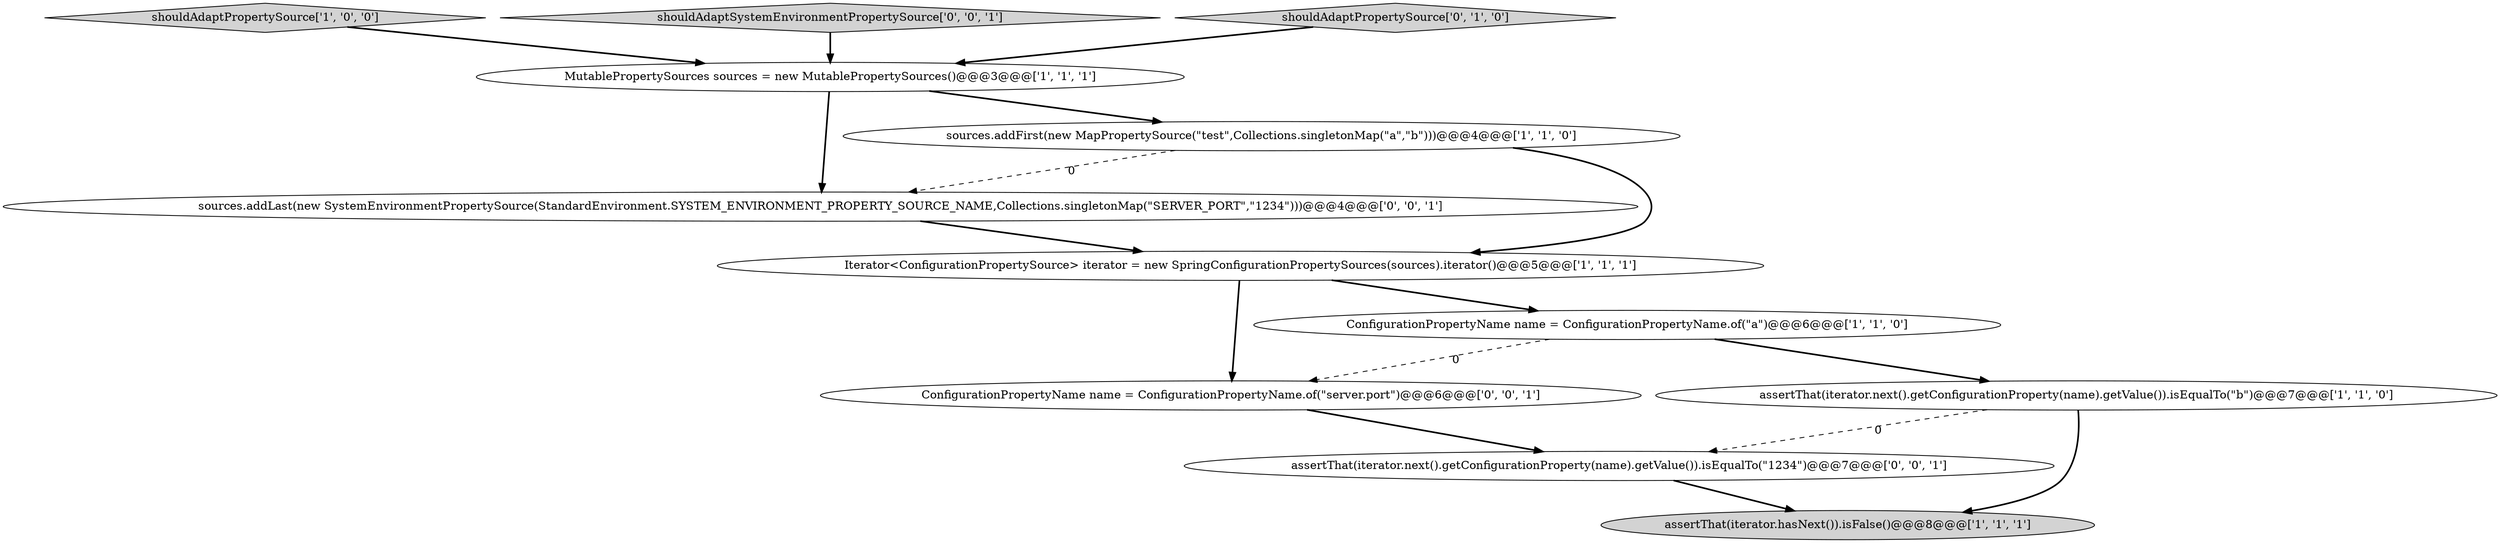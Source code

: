 digraph {
9 [style = filled, label = "sources.addLast(new SystemEnvironmentPropertySource(StandardEnvironment.SYSTEM_ENVIRONMENT_PROPERTY_SOURCE_NAME,Collections.singletonMap(\"SERVER_PORT\",\"1234\")))@@@4@@@['0', '0', '1']", fillcolor = white, shape = ellipse image = "AAA0AAABBB3BBB"];
0 [style = filled, label = "shouldAdaptPropertySource['1', '0', '0']", fillcolor = lightgray, shape = diamond image = "AAA0AAABBB1BBB"];
1 [style = filled, label = "assertThat(iterator.next().getConfigurationProperty(name).getValue()).isEqualTo(\"b\")@@@7@@@['1', '1', '0']", fillcolor = white, shape = ellipse image = "AAA0AAABBB1BBB"];
11 [style = filled, label = "shouldAdaptSystemEnvironmentPropertySource['0', '0', '1']", fillcolor = lightgray, shape = diamond image = "AAA0AAABBB3BBB"];
8 [style = filled, label = "ConfigurationPropertyName name = ConfigurationPropertyName.of(\"server.port\")@@@6@@@['0', '0', '1']", fillcolor = white, shape = ellipse image = "AAA0AAABBB3BBB"];
2 [style = filled, label = "assertThat(iterator.hasNext()).isFalse()@@@8@@@['1', '1', '1']", fillcolor = lightgray, shape = ellipse image = "AAA0AAABBB1BBB"];
6 [style = filled, label = "Iterator<ConfigurationPropertySource> iterator = new SpringConfigurationPropertySources(sources).iterator()@@@5@@@['1', '1', '1']", fillcolor = white, shape = ellipse image = "AAA0AAABBB1BBB"];
7 [style = filled, label = "shouldAdaptPropertySource['0', '1', '0']", fillcolor = lightgray, shape = diamond image = "AAA0AAABBB2BBB"];
5 [style = filled, label = "MutablePropertySources sources = new MutablePropertySources()@@@3@@@['1', '1', '1']", fillcolor = white, shape = ellipse image = "AAA0AAABBB1BBB"];
3 [style = filled, label = "sources.addFirst(new MapPropertySource(\"test\",Collections.singletonMap(\"a\",\"b\")))@@@4@@@['1', '1', '0']", fillcolor = white, shape = ellipse image = "AAA0AAABBB1BBB"];
4 [style = filled, label = "ConfigurationPropertyName name = ConfigurationPropertyName.of(\"a\")@@@6@@@['1', '1', '0']", fillcolor = white, shape = ellipse image = "AAA0AAABBB1BBB"];
10 [style = filled, label = "assertThat(iterator.next().getConfigurationProperty(name).getValue()).isEqualTo(\"1234\")@@@7@@@['0', '0', '1']", fillcolor = white, shape = ellipse image = "AAA0AAABBB3BBB"];
5->3 [style = bold, label=""];
6->4 [style = bold, label=""];
3->6 [style = bold, label=""];
8->10 [style = bold, label=""];
1->2 [style = bold, label=""];
4->1 [style = bold, label=""];
7->5 [style = bold, label=""];
10->2 [style = bold, label=""];
11->5 [style = bold, label=""];
4->8 [style = dashed, label="0"];
1->10 [style = dashed, label="0"];
5->9 [style = bold, label=""];
3->9 [style = dashed, label="0"];
6->8 [style = bold, label=""];
9->6 [style = bold, label=""];
0->5 [style = bold, label=""];
}
